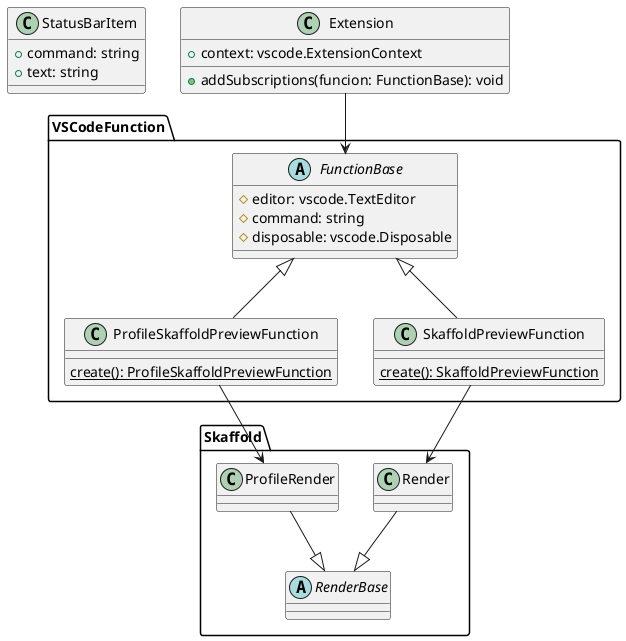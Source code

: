 @startuml Architechture

package VSCodeFunction {
  abstract class FunctionBase {
    # editor: vscode.TextEditor
    # command: string
    # disposable: vscode.Disposable
  }

  class SkaffoldPreviewFunction {
    {static} create(): SkaffoldPreviewFunction
  }

  class ProfileSkaffoldPreviewFunction {
    {static} create(): ProfileSkaffoldPreviewFunction
  }
}

FunctionBase <|-- SkaffoldPreviewFunction
FunctionBase <|-- ProfileSkaffoldPreviewFunction

package Skaffold {
  abstract class RenderBase {

  }

  class ProfileRender {

  }

  class Render {

  }

  RenderBase <|-up- Render
  RenderBase <|-up- ProfileRender
}

Render <-up- SkaffoldPreviewFunction
ProfileRender <-up- ProfileSkaffoldPreviewFunction

class StatusBarItem {
  + command: string
  + text: string
}

class Extension {
  + context: vscode.ExtensionContext
  + addSubscriptions(funcion: FunctionBase): void
}

Extension -down-> FunctionBase

@enduml